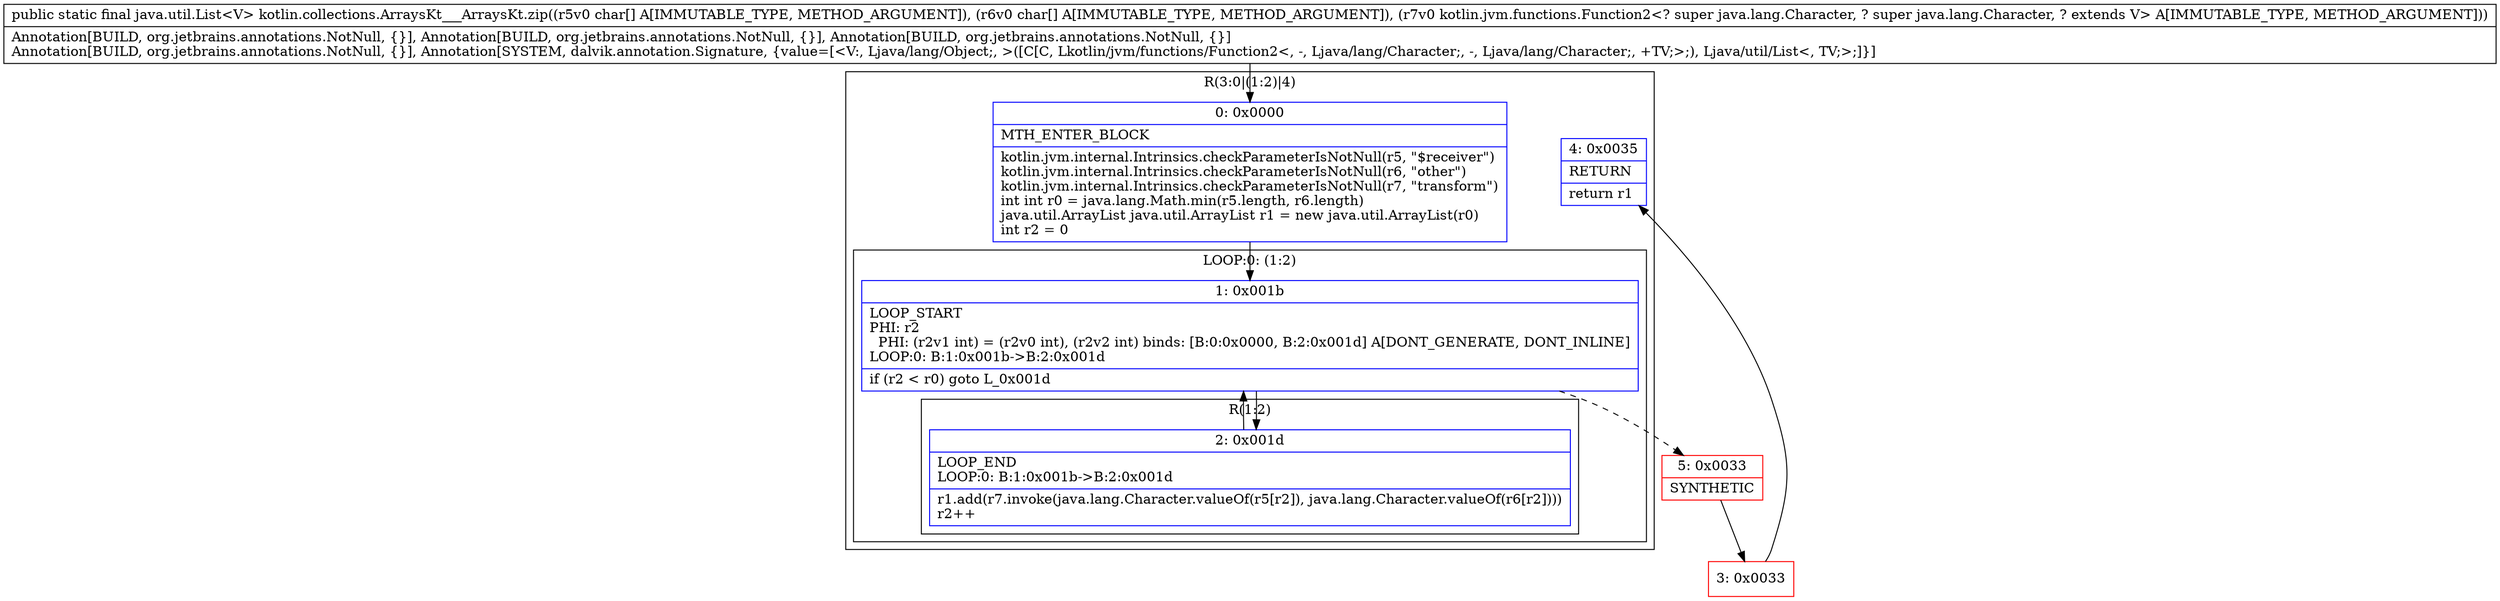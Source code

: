 digraph "CFG forkotlin.collections.ArraysKt___ArraysKt.zip([C[CLkotlin\/jvm\/functions\/Function2;)Ljava\/util\/List;" {
subgraph cluster_Region_999795253 {
label = "R(3:0|(1:2)|4)";
node [shape=record,color=blue];
Node_0 [shape=record,label="{0\:\ 0x0000|MTH_ENTER_BLOCK\l|kotlin.jvm.internal.Intrinsics.checkParameterIsNotNull(r5, \"$receiver\")\lkotlin.jvm.internal.Intrinsics.checkParameterIsNotNull(r6, \"other\")\lkotlin.jvm.internal.Intrinsics.checkParameterIsNotNull(r7, \"transform\")\lint int r0 = java.lang.Math.min(r5.length, r6.length)\ljava.util.ArrayList java.util.ArrayList r1 = new java.util.ArrayList(r0)\lint r2 = 0\l}"];
subgraph cluster_LoopRegion_1375964263 {
label = "LOOP:0: (1:2)";
node [shape=record,color=blue];
Node_1 [shape=record,label="{1\:\ 0x001b|LOOP_START\lPHI: r2 \l  PHI: (r2v1 int) = (r2v0 int), (r2v2 int) binds: [B:0:0x0000, B:2:0x001d] A[DONT_GENERATE, DONT_INLINE]\lLOOP:0: B:1:0x001b\-\>B:2:0x001d\l|if (r2 \< r0) goto L_0x001d\l}"];
subgraph cluster_Region_1527771405 {
label = "R(1:2)";
node [shape=record,color=blue];
Node_2 [shape=record,label="{2\:\ 0x001d|LOOP_END\lLOOP:0: B:1:0x001b\-\>B:2:0x001d\l|r1.add(r7.invoke(java.lang.Character.valueOf(r5[r2]), java.lang.Character.valueOf(r6[r2])))\lr2++\l}"];
}
}
Node_4 [shape=record,label="{4\:\ 0x0035|RETURN\l|return r1\l}"];
}
Node_3 [shape=record,color=red,label="{3\:\ 0x0033}"];
Node_5 [shape=record,color=red,label="{5\:\ 0x0033|SYNTHETIC\l}"];
MethodNode[shape=record,label="{public static final java.util.List\<V\> kotlin.collections.ArraysKt___ArraysKt.zip((r5v0 char[] A[IMMUTABLE_TYPE, METHOD_ARGUMENT]), (r6v0 char[] A[IMMUTABLE_TYPE, METHOD_ARGUMENT]), (r7v0 kotlin.jvm.functions.Function2\<? super java.lang.Character, ? super java.lang.Character, ? extends V\> A[IMMUTABLE_TYPE, METHOD_ARGUMENT]))  | Annotation[BUILD, org.jetbrains.annotations.NotNull, \{\}], Annotation[BUILD, org.jetbrains.annotations.NotNull, \{\}], Annotation[BUILD, org.jetbrains.annotations.NotNull, \{\}]\lAnnotation[BUILD, org.jetbrains.annotations.NotNull, \{\}], Annotation[SYSTEM, dalvik.annotation.Signature, \{value=[\<V:, Ljava\/lang\/Object;, \>([C[C, Lkotlin\/jvm\/functions\/Function2\<, \-, Ljava\/lang\/Character;, \-, Ljava\/lang\/Character;, +TV;\>;), Ljava\/util\/List\<, TV;\>;]\}]\l}"];
MethodNode -> Node_0;
Node_0 -> Node_1;
Node_1 -> Node_2;
Node_1 -> Node_5[style=dashed];
Node_2 -> Node_1;
Node_3 -> Node_4;
Node_5 -> Node_3;
}

